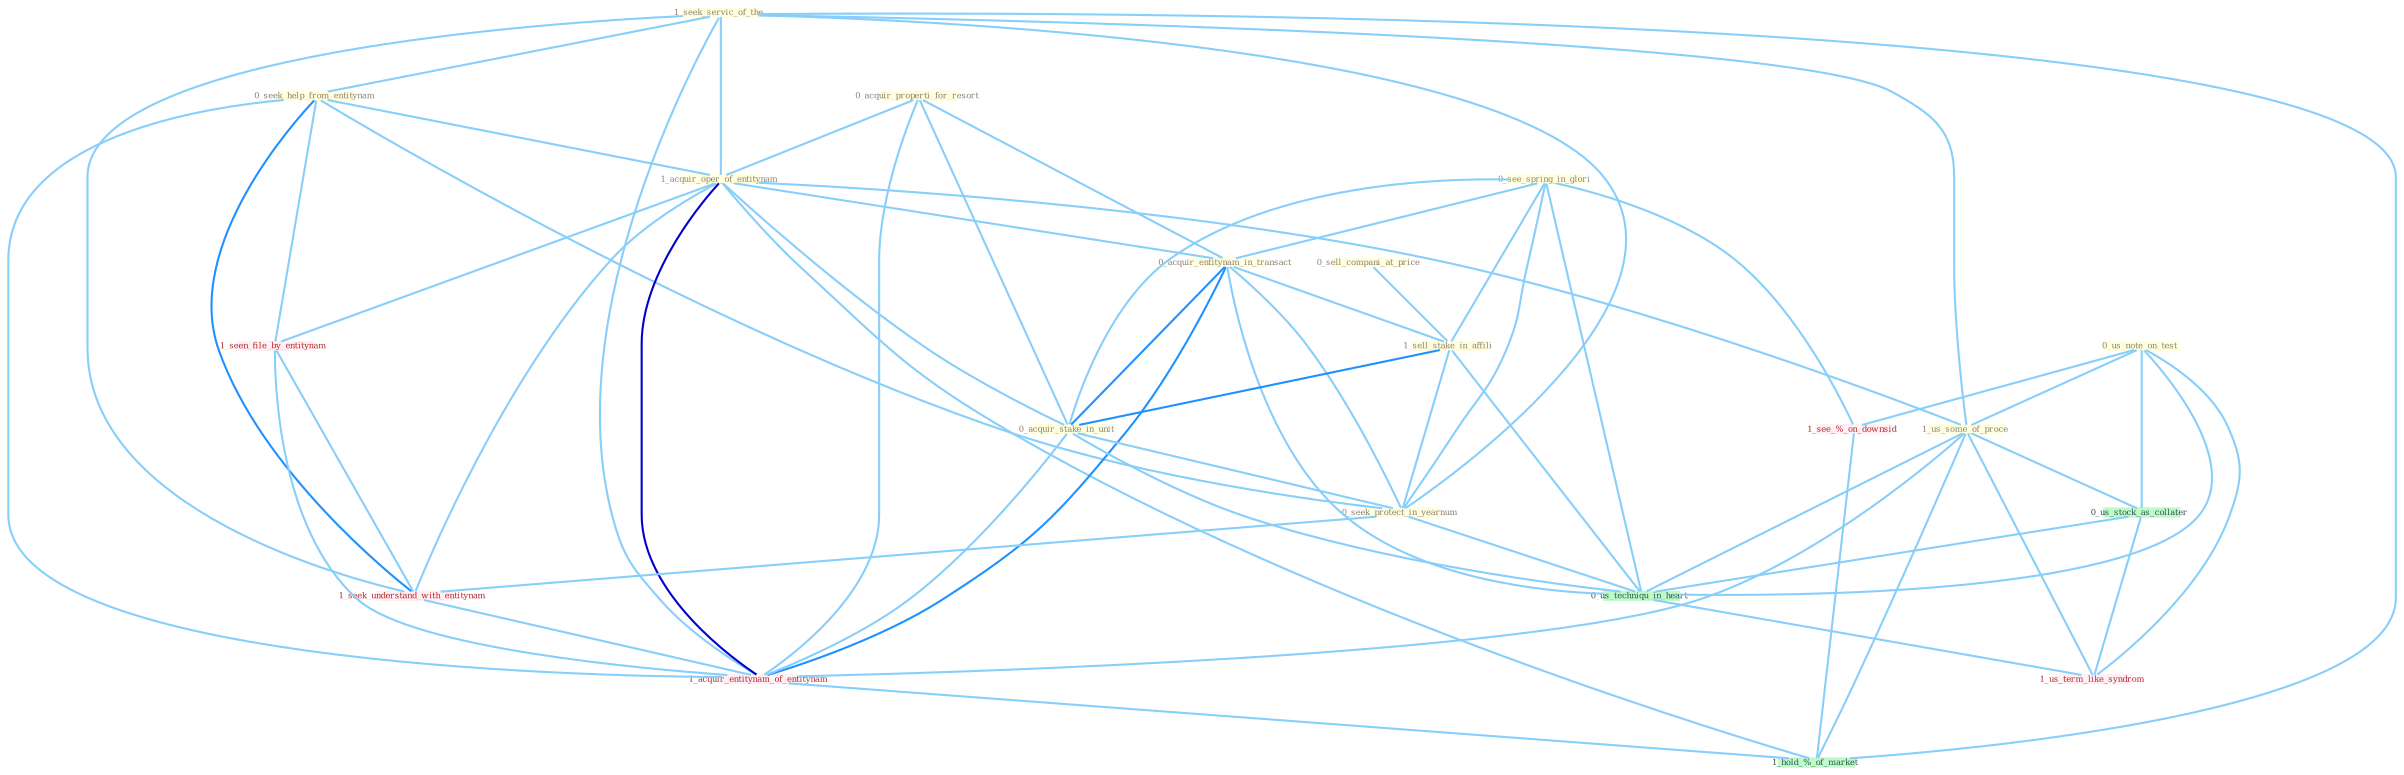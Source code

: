 Graph G{ 
    node
    [shape=polygon,style=filled,width=.5,height=.06,color="#BDFCC9",fixedsize=true,fontsize=4,
    fontcolor="#2f4f4f"];
    {node
    [color="#ffffe0", fontcolor="#8b7d6b"] "0_sell_compani_at_price " "0_acquir_properti_for_resort " "1_seek_servic_of_the " "0_see_spring_in_glori " "0_seek_help_from_entitynam " "1_acquir_oper_of_entitynam " "0_us_note_on_test " "0_acquir_entitynam_in_transact " "1_sell_stake_in_affili " "0_acquir_stake_in_unit " "0_seek_protect_in_yearnum " "1_us_some_of_proce "}
{node [color="#fff0f5", fontcolor="#b22222"] "1_seen_file_by_entitynam " "1_seek_understand_with_entitynam " "1_acquir_entitynam_of_entitynam " "1_see_%_on_downsid " "1_us_term_like_syndrom "}
edge [color="#B0E2FF"];

	"0_sell_compani_at_price " -- "1_sell_stake_in_affili " [w="1", color="#87cefa" ];
	"0_acquir_properti_for_resort " -- "1_acquir_oper_of_entitynam " [w="1", color="#87cefa" ];
	"0_acquir_properti_for_resort " -- "0_acquir_entitynam_in_transact " [w="1", color="#87cefa" ];
	"0_acquir_properti_for_resort " -- "0_acquir_stake_in_unit " [w="1", color="#87cefa" ];
	"0_acquir_properti_for_resort " -- "1_acquir_entitynam_of_entitynam " [w="1", color="#87cefa" ];
	"1_seek_servic_of_the " -- "0_seek_help_from_entitynam " [w="1", color="#87cefa" ];
	"1_seek_servic_of_the " -- "1_acquir_oper_of_entitynam " [w="1", color="#87cefa" ];
	"1_seek_servic_of_the " -- "0_seek_protect_in_yearnum " [w="1", color="#87cefa" ];
	"1_seek_servic_of_the " -- "1_us_some_of_proce " [w="1", color="#87cefa" ];
	"1_seek_servic_of_the " -- "1_seek_understand_with_entitynam " [w="1", color="#87cefa" ];
	"1_seek_servic_of_the " -- "1_acquir_entitynam_of_entitynam " [w="1", color="#87cefa" ];
	"1_seek_servic_of_the " -- "1_hold_%_of_market " [w="1", color="#87cefa" ];
	"0_see_spring_in_glori " -- "0_acquir_entitynam_in_transact " [w="1", color="#87cefa" ];
	"0_see_spring_in_glori " -- "1_sell_stake_in_affili " [w="1", color="#87cefa" ];
	"0_see_spring_in_glori " -- "0_acquir_stake_in_unit " [w="1", color="#87cefa" ];
	"0_see_spring_in_glori " -- "0_seek_protect_in_yearnum " [w="1", color="#87cefa" ];
	"0_see_spring_in_glori " -- "0_us_techniqu_in_heart " [w="1", color="#87cefa" ];
	"0_see_spring_in_glori " -- "1_see_%_on_downsid " [w="1", color="#87cefa" ];
	"0_seek_help_from_entitynam " -- "1_acquir_oper_of_entitynam " [w="1", color="#87cefa" ];
	"0_seek_help_from_entitynam " -- "0_seek_protect_in_yearnum " [w="1", color="#87cefa" ];
	"0_seek_help_from_entitynam " -- "1_seen_file_by_entitynam " [w="1", color="#87cefa" ];
	"0_seek_help_from_entitynam " -- "1_seek_understand_with_entitynam " [w="2", color="#1e90ff" , len=0.8];
	"0_seek_help_from_entitynam " -- "1_acquir_entitynam_of_entitynam " [w="1", color="#87cefa" ];
	"1_acquir_oper_of_entitynam " -- "0_acquir_entitynam_in_transact " [w="1", color="#87cefa" ];
	"1_acquir_oper_of_entitynam " -- "0_acquir_stake_in_unit " [w="1", color="#87cefa" ];
	"1_acquir_oper_of_entitynam " -- "1_us_some_of_proce " [w="1", color="#87cefa" ];
	"1_acquir_oper_of_entitynam " -- "1_seen_file_by_entitynam " [w="1", color="#87cefa" ];
	"1_acquir_oper_of_entitynam " -- "1_seek_understand_with_entitynam " [w="1", color="#87cefa" ];
	"1_acquir_oper_of_entitynam " -- "1_acquir_entitynam_of_entitynam " [w="3", color="#0000cd" , len=0.6];
	"1_acquir_oper_of_entitynam " -- "1_hold_%_of_market " [w="1", color="#87cefa" ];
	"0_us_note_on_test " -- "1_us_some_of_proce " [w="1", color="#87cefa" ];
	"0_us_note_on_test " -- "0_us_stock_as_collater " [w="1", color="#87cefa" ];
	"0_us_note_on_test " -- "0_us_techniqu_in_heart " [w="1", color="#87cefa" ];
	"0_us_note_on_test " -- "1_see_%_on_downsid " [w="1", color="#87cefa" ];
	"0_us_note_on_test " -- "1_us_term_like_syndrom " [w="1", color="#87cefa" ];
	"0_acquir_entitynam_in_transact " -- "1_sell_stake_in_affili " [w="1", color="#87cefa" ];
	"0_acquir_entitynam_in_transact " -- "0_acquir_stake_in_unit " [w="2", color="#1e90ff" , len=0.8];
	"0_acquir_entitynam_in_transact " -- "0_seek_protect_in_yearnum " [w="1", color="#87cefa" ];
	"0_acquir_entitynam_in_transact " -- "1_acquir_entitynam_of_entitynam " [w="2", color="#1e90ff" , len=0.8];
	"0_acquir_entitynam_in_transact " -- "0_us_techniqu_in_heart " [w="1", color="#87cefa" ];
	"1_sell_stake_in_affili " -- "0_acquir_stake_in_unit " [w="2", color="#1e90ff" , len=0.8];
	"1_sell_stake_in_affili " -- "0_seek_protect_in_yearnum " [w="1", color="#87cefa" ];
	"1_sell_stake_in_affili " -- "0_us_techniqu_in_heart " [w="1", color="#87cefa" ];
	"0_acquir_stake_in_unit " -- "0_seek_protect_in_yearnum " [w="1", color="#87cefa" ];
	"0_acquir_stake_in_unit " -- "1_acquir_entitynam_of_entitynam " [w="1", color="#87cefa" ];
	"0_acquir_stake_in_unit " -- "0_us_techniqu_in_heart " [w="1", color="#87cefa" ];
	"0_seek_protect_in_yearnum " -- "1_seek_understand_with_entitynam " [w="1", color="#87cefa" ];
	"0_seek_protect_in_yearnum " -- "0_us_techniqu_in_heart " [w="1", color="#87cefa" ];
	"1_us_some_of_proce " -- "0_us_stock_as_collater " [w="1", color="#87cefa" ];
	"1_us_some_of_proce " -- "1_acquir_entitynam_of_entitynam " [w="1", color="#87cefa" ];
	"1_us_some_of_proce " -- "0_us_techniqu_in_heart " [w="1", color="#87cefa" ];
	"1_us_some_of_proce " -- "1_us_term_like_syndrom " [w="1", color="#87cefa" ];
	"1_us_some_of_proce " -- "1_hold_%_of_market " [w="1", color="#87cefa" ];
	"1_seen_file_by_entitynam " -- "1_seek_understand_with_entitynam " [w="1", color="#87cefa" ];
	"1_seen_file_by_entitynam " -- "1_acquir_entitynam_of_entitynam " [w="1", color="#87cefa" ];
	"0_us_stock_as_collater " -- "0_us_techniqu_in_heart " [w="1", color="#87cefa" ];
	"0_us_stock_as_collater " -- "1_us_term_like_syndrom " [w="1", color="#87cefa" ];
	"1_seek_understand_with_entitynam " -- "1_acquir_entitynam_of_entitynam " [w="1", color="#87cefa" ];
	"1_acquir_entitynam_of_entitynam " -- "1_hold_%_of_market " [w="1", color="#87cefa" ];
	"0_us_techniqu_in_heart " -- "1_us_term_like_syndrom " [w="1", color="#87cefa" ];
	"1_see_%_on_downsid " -- "1_hold_%_of_market " [w="1", color="#87cefa" ];
}